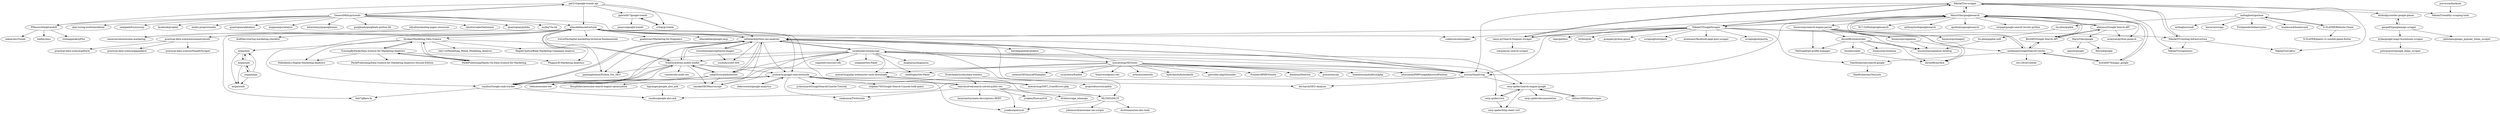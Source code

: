 digraph G {
"pat310/google-trends-api" -> "GeneralMills/pytrends"
"pat310/google-trends-api" -> "gabrielfs7/google-trends"
"pat310/google-trends-api" -> "x-fran/g-trends"
"pat310/google-trends-api" -> "PMassicotte/gtrendsR"
"pat310/google-trends-api" -> "eliasdabbas/advertools"
"pat310/google-trends-api" -> "sethblack/python-seo-analyzer"
"byukan/Marketing-Data-Science" -> "TrainingByPackt/Data-Science-for-Marketing-Analytics"
"byukan/Marketing-Data-Science" -> "PacktPublishing/Hands-On-Data-Science-for-Marketing"
"byukan/Marketing-Data-Science" -> "Phippsy/R-Marketing-Analytics"
"byukan/Marketing-Data-Science" -> "Nikhilkohli1/Digital-Marketing-Analytics" ["e"=1]
"byukan/Marketing-Data-Science" -> "tab114/Marketing_Mixed_Modelling_Analysis"
"byukan/Marketing-Data-Science" -> "mtpa/mds"
"byukan/Marketing-Data-Science" -> "HegdeChaitra/Bank-Marketing-Campaign-Analysis"
"eliasdabbas/advertools" -> "StanGirard/seo-audits-toolkit"
"eliasdabbas/advertools" -> "sethblack/python-seo-analyzer"
"eliasdabbas/advertools" -> "joshcarty/google-searchconsole"
"eliasdabbas/advertools" -> "MLTSEO/MLTS"
"eliasdabbas/advertools" -> "practical-data-science/ecommercetools"
"eliasdabbas/advertools" -> "draftdev/startup-marketing-checklist" ["e"=1]
"eliasdabbas/advertools" -> "ecoron/SerpScrap"
"eliasdabbas/advertools" -> "sundios/Google-rank-tracker"
"eliasdabbas/advertools" -> "trevorfox/digital-marketing-technical-fundamentals"
"eliasdabbas/advertools" -> "goabstract/Marketing-for-Engineers" ["e"=1]
"eliasdabbas/advertools" -> "cameronroe/awesome-marketing"
"eliasdabbas/advertools" -> "jamesaphoenix/Python_For_SEO"
"eliasdabbas/advertools" -> "eliasdabbas/google-serp"
"eliasdabbas/advertools" -> "byukan/Marketing-Data-Science"
"eliasdabbas/advertools" -> "beb7/gflare-tk"
"tasos-py/Search-Engines-Scraper" -> "soxoj/async-search-scraper"
"tasos-py/Search-Engines-Scraper" -> "NikolaiT/se-scraper"
"TrainingByPackt/Data-Science-for-Marketing-Analytics" -> "byukan/Marketing-Data-Science"
"TrainingByPackt/Data-Science-for-Marketing-Analytics" -> "PacktPublishing/Hands-On-Data-Science-for-Marketing"
"TrainingByPackt/Data-Science-for-Marketing-Analytics" -> "PacktPublishing/Data-Science-for-Marketing-Analytics-Second-Edition"
"TrainingByPackt/Data-Science-for-Marketing-Analytics" -> "Phippsy/R-Marketing-Analytics"
"TrainingByPackt/Data-Science-for-Marketing-Analytics" -> "Nikhilkohli1/Digital-Marketing-Analytics" ["e"=1]
"abenassi/Google-Search-API" -> "BirdAPI/Google-Search-API"
"abenassi/Google-Search-API" -> "MarioVilas/googlesearch"
"abenassi/Google-Search-API" -> "aviaryan/python-gsearch"
"abenassi/Google-Search-API" -> "MarioVilas/google"
"eyecatchup/SEOstats" -> "serphacker/serposcope"
"eyecatchup/SEOstats" -> "eyecatchup/php-webmaster-tools-downloads"
"eyecatchup/SEOstats" -> "sendtogeo/Seo-Panel"
"eyecatchup/SEOstats" -> "Yoast/wordpress-seo" ["e"=1]
"eyecatchup/SEOstats" -> "artesaos/seotools" ["e"=1]
"eyecatchup/SEOstats" -> "sethblack/python-seo-analyzer"
"eyecatchup/SEOstats" -> "hybridauth/hybridauth" ["e"=1]
"eyecatchup/SEOstats" -> "geocoder-php/Geocoder" ["e"=1]
"eyecatchup/SEOstats" -> "FriendsOfPHP/Goutte" ["e"=1]
"eyecatchup/SEOstats" -> "dmolsen/Detector" ["e"=1]
"eyecatchup/SEOstats" -> "psecio/iniscan" ["e"=1]
"eyecatchup/SEOstats" -> "brandonwamboldt/utilphp" ["e"=1]
"eyecatchup/SEOstats" -> "mtasuandi/PHPGoogleKeywordPosition"
"eyecatchup/SEOstats" -> "seomoz/SEOmozAPISamples"
"eyecatchup/SEOstats" -> "oscarotero/Embed" ["e"=1]
"NikolaiT/GoogleScraper" -> "NikolaiT/se-scraper"
"NikolaiT/GoogleScraper" -> "MarioVilas/googlesearch"
"NikolaiT/GoogleScraper" -> "ecoron/SerpScrap"
"NikolaiT/GoogleScraper" -> "NikolaiT/Crawling-Infrastructure"
"NikolaiT/GoogleScraper" -> "lorien/grab" ["e"=1]
"NikolaiT/GoogleScraper" -> "grangier/python-goose" ["e"=1]
"NikolaiT/GoogleScraper" -> "scrapinghub/splash" ["e"=1]
"NikolaiT/GoogleScraper" -> "minimaxir/facebook-page-post-scraper" ["e"=1]
"NikolaiT/GoogleScraper" -> "meibenjin/GoogleSearchCrawler"
"NikolaiT/GoogleScraper" -> "tasos-py/Search-Engines-Scraper"
"NikolaiT/GoogleScraper" -> "scrapinghub/portia" ["e"=1]
"NikolaiT/GoogleScraper" -> "codelucas/newspaper" ["e"=1]
"NikolaiT/GoogleScraper" -> "clips/pattern" ["e"=1]
"NikolaiT/GoogleScraper" -> "sethblack/python-seo-analyzer"
"NikolaiT/GoogleScraper" -> "DanMcInerney/search-google"
"meibenjin/GoogleSearchCrawler" -> "howie6879/magic_google"
"meibenjin/GoogleSearchCrawler" -> "MarioVilas/googlesearch"
"meibenjin/GoogleSearchCrawler" -> "BirdAPI/Google-Search-API"
"meibenjin/GoogleSearchCrawler" -> "xtt129/seCrawler"
"meibenjin/GoogleSearchCrawler" -> "DanMcInerney/search-google"
"eyecatchup/php-webmaster-tools-downloads" -> "eyecatchup/GWT_CrawlErrors-php"
"MarioVilas/googlesearch" -> "howie6879/magic_google"
"MarioVilas/googlesearch" -> "Nv7-GitHub/googlesearch"
"MarioVilas/googlesearch" -> "meibenjin/GoogleSearchCrawler"
"MarioVilas/googlesearch" -> "abenassi/Google-Search-API"
"MarioVilas/googlesearch" -> "anthonyhseb/googlesearch"
"MarioVilas/googlesearch" -> "BirdAPI/Google-Search-API"
"MarioVilas/googlesearch" -> "NikolaiT/GoogleScraper"
"MarioVilas/googlesearch" -> "opsdisk/yagooglesearch"
"MarioVilas/googlesearch" -> "NikolaiT/se-scraper"
"MarioVilas/googlesearch" -> "serpapi/google-search-results-python"
"MarioVilas/googlesearch" -> "tasos-py/Search-Engines-Scraper"
"MarioVilas/googlesearch" -> "ecoron/SerpScrap"
"MarioVilas/googlesearch" -> "aviaryan/python-gsearch"
"MarioVilas/googlesearch" -> "bisoncorps/search-engine-parser"
"imthaghost/goclone" -> "X-SLAYER/Website-Cloner"
"imthaghost/goclone" -> "Go-phie/gophie"
"imthaghost/goclone" -> "imthaghost/scdl"
"imthaghost/goclone" -> "lawzava/scrape"
"imthaghost/goclone" -> "PushpenderIndia/crypter" ["e"=1]
"imthaghost/goclone" -> "bombcrack/bombcrack"
"X-SLAYER/Website-Cloner" -> "X-SLAYER/plants-vs-zombie-game-flutter"
"X-SLAYER/Website-Cloner" -> "imthaghost/goclone"
"GeneralMills/pytrends" -> "pat310/google-trends-api"
"GeneralMills/pytrends" -> "PMassicotte/gtrendsR"
"GeneralMills/pytrends" -> "facebook/prophet" ["e"=1]
"GeneralMills/pytrends" -> "modin-project/modin" ["e"=1]
"GeneralMills/pytrends" -> "codelucas/newspaper" ["e"=1]
"GeneralMills/pytrends" -> "quantopian/alphalens" ["e"=1]
"GeneralMills/pytrends" -> "enigmampc/catalyst" ["e"=1]
"GeneralMills/pytrends" -> "eliasdabbas/advertools"
"GeneralMills/pytrends" -> "kotartemiy/pygooglenews" ["e"=1]
"GeneralMills/pytrends" -> "googleads/googleads-python-lib" ["e"=1]
"GeneralMills/pytrends" -> "cjhutto/vaderSentiment" ["e"=1]
"GeneralMills/pytrends" -> "quantopian/pyfolio" ["e"=1]
"GeneralMills/pytrends" -> "mrjbq7/ta-lib" ["e"=1]
"GeneralMills/pytrends" -> "alan-turing-institute/sktime" ["e"=1]
"GeneralMills/pytrends" -> "seatgeek/fuzzywuzzy" ["e"=1]
"lyyka/google-maps-businesses-scraper" -> "patxijuaristi/google_maps_scraper"
"MarioVilas/google" -> "Kerrick/google"
"MarioVilas/google" -> "opauth/google"
"jsoverson/hackium" -> "NikolaiT/stealthy-scraping-tools"
"sneg55/curatedseotools" -> "teles/awesome-seo" ["e"=1]
"sneg55/curatedseotools" -> "sethblack/python-seo-analyzer"
"sneg55/curatedseotools" -> "nazuke/SEOMacroscope"
"sneg55/curatedseotools" -> "thospfuller/awesome-search-engine-optimization"
"sneg55/curatedseotools" -> "sundios/Google-rank-tracker"
"sneg55/curatedseotools" -> "StanGirard/seo-audits-toolkit"
"PacktPublishing/Hands-On-Data-Science-for-Marketing" -> "byukan/Marketing-Data-Science"
"PacktPublishing/Hands-On-Data-Science-for-Marketing" -> "TrainingByPackt/Data-Science-for-Marketing-Analytics"
"practical-data-science/ecommercetools" -> "practical-data-science/gapandas4"
"practical-data-science/ecommercetools" -> "practical-data-science/ShopifyScraper"
"practical-data-science/ecommercetools" -> "practical-data-science/gilfoyle"
"NikolaiT/Crawling-Infrastructure" -> "NikolaiT/se-scraper"
"NikolaiT/Crawling-Infrastructure" -> "NikolaiT/scrapeulous"
"NikolaiT/Crawling-Infrastructure" -> "NikolaiT/struktur"
"BirdAPI/Google-Search-API" -> "abenassi/Google-Search-API"
"BirdAPI/Google-Search-API" -> "MarioVilas/googlesearch"
"BirdAPI/Google-Search-API" -> "meibenjin/GoogleSearchCrawler"
"howie6879/magic_google" -> "meibenjin/GoogleSearchCrawler"
"howie6879/magic_google" -> "MarioVilas/googlesearch"
"ecoron/SerpScrap" -> "sethblack/python-seo-analyzer"
"ecoron/SerpScrap" -> "devharsh/SEO-Analysis"
"ecoron/SerpScrap" -> "serp-spider/search-engine-google"
"ecoron/SerpScrap" -> "sundios/people-also-ask"
"sethblack/python-seo-analyzer" -> "StanGirard/seo-audits-toolkit"
"sethblack/python-seo-analyzer" -> "eliasdabbas/advertools"
"sethblack/python-seo-analyzer" -> "ecoron/SerpScrap"
"sethblack/python-seo-analyzer" -> "sundios/Google-rank-tracker"
"sethblack/python-seo-analyzer" -> "yushulx/crawl-404"
"sethblack/python-seo-analyzer" -> "sneg55/curatedseotools"
"sethblack/python-seo-analyzer" -> "victordomingos/optimize-images"
"sethblack/python-seo-analyzer" -> "teles/awesome-seo" ["e"=1]
"sethblack/python-seo-analyzer" -> "serphacker/serposcope"
"sethblack/python-seo-analyzer" -> "jamesaphoenix/Python_For_SEO"
"sethblack/python-seo-analyzer" -> "MLTSEO/MLTS"
"sethblack/python-seo-analyzer" -> "bartdag/pylinkvalidator"
"sethblack/python-seo-analyzer" -> "joshcarty/google-searchconsole"
"sethblack/python-seo-analyzer" -> "nazuke/SEOMacroscope"
"sethblack/python-seo-analyzer" -> "devharsh/SEO-Analysis"
"gaspa93/googlemaps-scraper" -> "lyyka/google-maps-businesses-scraper"
"gaspa93/googlemaps-scraper" -> "philshem/gmaps_popular_times_scraper" ["e"=1]
"gaspa93/googlemaps-scraper" -> "drobnikj/crawler-google-places"
"serphacker/serposcope" -> "eyecatchup/SEOstats"
"serphacker/serposcope" -> "sethblack/python-seo-analyzer"
"serphacker/serposcope" -> "nazuke/SEOMacroscope"
"serphacker/serposcope" -> "teles/awesome-seo" ["e"=1]
"serphacker/serposcope" -> "sneg55/curatedseotools"
"serphacker/serposcope" -> "ecoron/SerpScrap"
"serphacker/serposcope" -> "sendtogeo/Seo-Panel"
"serphacker/serposcope" -> "StanGirard/seo-audits-toolkit"
"serphacker/serposcope" -> "eyecatchup/php-webmaster-tools-downloads"
"serphacker/serposcope" -> "Asqatasun/Asqatasun" ["e"=1]
"serphacker/serposcope" -> "serp-spider/search-engine-google"
"serphacker/serposcope" -> "sundios/Google-rank-tracker"
"serphacker/serposcope" -> "cogniteev/oncrawl-elk"
"serphacker/serposcope" -> "serp-spider/core"
"serphacker/serposcope" -> "seopanel/Seo-Panel"
"NikolaiT/se-scraper" -> "NikolaiT/Crawling-Infrastructure"
"NikolaiT/se-scraper" -> "NikolaiT/GoogleScraper"
"NikolaiT/se-scraper" -> "tasos-py/Search-Engines-Scraper"
"NikolaiT/se-scraper" -> "ecoron/SerpScrap"
"NikolaiT/se-scraper" -> "NikolaiT/struktur"
"NikolaiT/se-scraper" -> "NikolaiT/stealthy-scraping-tools"
"NikolaiT/se-scraper" -> "NikolaiT/scrapeulous"
"NikolaiT/se-scraper" -> "drobnikj/crawler-google-places"
"NikolaiT/se-scraper" -> "MarioVilas/googlesearch"
"DanMcInerney/search-google" -> "DanMcInerney/SecLists"
"bisoncorps/search-engine-parser" -> "bisoncorps/signalum-desktop"
"bisoncorps/search-engine-parser" -> "bisoncorps/signalum"
"bisoncorps/search-engine-parser" -> "deven96/mythra"
"bisoncorps/search-engine-parser" -> "deven96/whatsticker"
"bisoncorps/search-engine-parser" -> "bisoncorps/imageQ"
"bisoncorps/search-engine-parser" -> "MeNsaaH/git-profile-manager"
"searchsolved/search-solved-public-seo" -> "jroakes/ForecastGA"
"searchsolved/search-solved-public-seo" -> "ranksense/Twittorials"
"searchsolved/search-solved-public-seo" -> "joshcarty/google-searchconsole"
"searchsolved/search-solved-public-seo" -> "MLTSEO/MLTS"
"searchsolved/search-solved-public-seo" -> "drohe/scrape_sitemaps"
"searchsolved/search-solved-public-seo" -> "lazarinastoy/meta-descriptions-BERT"
"searchsolved/search-solved-public-seo" -> "jroakes/querycat"
"bisohns/saido" -> "deven96/mythra"
"serp-spider/search-engine-google" -> "serp-spider/core"
"serp-spider/search-engine-google" -> "serp-spider/http-client-curl"
"serp-spider/search-engine-google" -> "Athlon1600/SerpScraper"
"serp-spider/search-engine-google" -> "serp-spider/documentation"
"serp-spider/core" -> "serp-spider/search-engine-google"
"serp-spider/core" -> "serp-spider/http-client-curl"
"deven96/whatsticker" -> "bisohns/saido"
"deven96/whatsticker" -> "deven96/mythra"
"deven96/whatsticker" -> "bisoncorps/waihona"
"deven96/whatsticker" -> "bisoncorps/signalum-desktop"
"deven96/whatsticker" -> "MeNsaaH/git-profile-manager"
"mtpa/mds" -> "mtpa/sads"
"mtpa/mds" -> "mtpa/wnds"
"mtpa/mtpa" -> "mtpa/sads"
"mtpa/mtpa" -> "mtpa/wnds"
"mtpa/mtpa" -> "mtpa/mds"
"mtpa/sads" -> "mtpa/mds"
"mtpa/sads" -> "mtpa/wnds"
"mtpa/sads" -> "mtpa/mtpa"
"debrouwere/google-analytics" -> "joshcarty/google-searchconsole"
"drobnikj/crawler-google-places" -> "gaspa93/googlemaps-scraper"
"Athlon1600/SerpScraper" -> "serp-spider/search-engine-google"
"FrontAnalyticsInc/data-winners" -> "searchsolved/search-solved-public-seo"
"FrontAnalyticsInc/data-winners" -> "projectdiscovery/pdtm" ["e"=1]
"StanGirard/seo-audits-toolkit" -> "sethblack/python-seo-analyzer"
"StanGirard/seo-audits-toolkit" -> "eliasdabbas/advertools"
"StanGirard/seo-audits-toolkit" -> "sundios/Google-rank-tracker"
"StanGirard/seo-audits-toolkit" -> "jamesaphoenix/Python_For_SEO"
"StanGirard/seo-audits-toolkit" -> "nazuke/SEOMacroscope"
"StanGirard/seo-audits-toolkit" -> "ecoron/SerpScrap"
"StanGirard/seo-audits-toolkit" -> "sneg55/curatedseotools"
"StanGirard/seo-audits-toolkit" -> "viasite/site-audit-seo"
"StanGirard/seo-audits-toolkit" -> "joshcarty/google-searchconsole"
"StanGirard/seo-audits-toolkit" -> "teles/awesome-seo" ["e"=1]
"PMassicotte/gtrendsR" -> "mkearney/rtweet" ["e"=1]
"PMassicotte/gtrendsR" -> "hadley/emo" ["e"=1]
"PMassicotte/gtrendsR" -> "strengejacke/sjPlot" ["e"=1]
"eibrahim/landing-pages-resources" -> "cameronroe/awesome-marketing"
"joshcarty/google-searchconsole" -> "ranksense/Twittorials"
"joshcarty/google-searchconsole" -> "sundios/Google-rank-tracker"
"joshcarty/google-searchconsole" -> "debrouwere/google-analytics"
"joshcarty/google-searchconsole" -> "jcchouinard/GoogleSearchConsole-Tutorial"
"joshcarty/google-searchconsole" -> "jroakes/querycat"
"joshcarty/google-searchconsole" -> "stephan765/Google-Search-Console-bulk-query"
"joshcarty/google-searchconsole" -> "searchsolved/search-solved-public-seo"
"sundios/Google-rank-tracker" -> "joshcarty/google-searchconsole"
"sundios/Google-rank-tracker" -> "beb7/gflare-tk"
"sundios/Google-rank-tracker" -> "sundios/people-also-ask"
"sundios/Google-rank-tracker" -> "sethblack/python-seo-analyzer"
"sundios/Google-rank-tracker" -> "StanGirard/seo-audits-toolkit"
"Go-phie/gophie-web" -> "bisoncorps/signalum-desktop"
"lagranges/people_also_ask" -> "sundios/people-also-ask"
"Go-phie/gophie" -> "Go-phie/gophie-web"
"x-fran/g-trends" -> "gabrielfs7/google-trends"
"victordomingos/optimize-images" -> "sethblack/python-seo-analyzer"
"victordomingos/optimize-images" -> "yushulx/crawl-404"
"MLTSEO/MLTS" -> "johnmurch/awesome-seo-scripts"
"MLTSEO/MLTS" -> "jroakes/querycat"
"MLTSEO/MLTS" -> "dsottimano/seo-dev-tools"
"eyecatchup/GWT_CrawlErrors-php" -> "eyecatchup/php-webmaster-tools-downloads"
"gabrielfs7/google-trends" -> "x-fran/g-trends"
"gabrielfs7/google-trends" -> "jonasva/google-trends"
"bisoncorps/signalum" -> "bisoncorps/signalum-desktop"
"bisoncorps/signalum" -> "deven96/mythra"
"pat310/google-trends-api" ["l"="26.398,-18.808"]
"GeneralMills/pytrends" ["l"="26.37,-18.782"]
"gabrielfs7/google-trends" ["l"="26.357,-18.835"]
"x-fran/g-trends" ["l"="26.376,-18.835"]
"PMassicotte/gtrendsR" ["l"="26.337,-18.802"]
"eliasdabbas/advertools" ["l"="26.46,-18.819"]
"sethblack/python-seo-analyzer" ["l"="26.5,-18.77"]
"byukan/Marketing-Data-Science" ["l"="26.385,-18.925"]
"TrainingByPackt/Data-Science-for-Marketing-Analytics" ["l"="26.38,-18.961"]
"PacktPublishing/Hands-On-Data-Science-for-Marketing" ["l"="26.365,-18.944"]
"Phippsy/R-Marketing-Analytics" ["l"="26.397,-18.951"]
"Nikhilkohli1/Digital-Marketing-Analytics" ["l"="23.902,33.318"]
"tab114/Marketing_Mixed_Modelling_Analysis" ["l"="26.358,-18.919"]
"mtpa/mds" ["l"="26.333,-18.954"]
"HegdeChaitra/Bank-Marketing-Campaign-Analysis" ["l"="26.41,-18.937"]
"StanGirard/seo-audits-toolkit" ["l"="26.499,-18.792"]
"joshcarty/google-searchconsole" ["l"="26.523,-18.839"]
"MLTSEO/MLTS" ["l"="26.503,-18.847"]
"practical-data-science/ecommercetools" ["l"="26.422,-18.863"]
"draftdev/startup-marketing-checklist" ["l"="27.442,-19.623"]
"ecoron/SerpScrap" ["l"="26.507,-18.721"]
"sundios/Google-rank-tracker" ["l"="26.511,-18.802"]
"trevorfox/digital-marketing-technical-fundamentals" ["l"="26.448,-18.851"]
"goabstract/Marketing-for-Engineers" ["l"="27.696,-19.572"]
"cameronroe/awesome-marketing" ["l"="26.46,-18.891"]
"jamesaphoenix/Python_For_SEO" ["l"="26.468,-18.79"]
"eliasdabbas/google-serp" ["l"="26.433,-18.829"]
"beb7/gflare-tk" ["l"="26.489,-18.818"]
"tasos-py/Search-Engines-Scraper" ["l"="26.52,-18.642"]
"soxoj/async-search-scraper" ["l"="26.547,-18.657"]
"NikolaiT/se-scraper" ["l"="26.508,-18.623"]
"PacktPublishing/Data-Science-for-Marketing-Analytics-Second-Edition" ["l"="26.378,-18.992"]
"abenassi/Google-Search-API" ["l"="26.523,-18.535"]
"BirdAPI/Google-Search-API" ["l"="26.495,-18.557"]
"MarioVilas/googlesearch" ["l"="26.495,-18.582"]
"aviaryan/python-gsearch" ["l"="26.5,-18.522"]
"MarioVilas/google" ["l"="26.568,-18.482"]
"eyecatchup/SEOstats" ["l"="26.586,-18.729"]
"serphacker/serposcope" ["l"="26.558,-18.764"]
"eyecatchup/php-webmaster-tools-downloads" ["l"="26.618,-18.747"]
"sendtogeo/Seo-Panel" ["l"="26.591,-18.753"]
"Yoast/wordpress-seo" ["l"="9.842,-36.727"]
"artesaos/seotools" ["l"="-25.937,-39.985"]
"hybridauth/hybridauth" ["l"="-28.106,-41.082"]
"geocoder-php/Geocoder" ["l"="-24.365,-42.884"]
"FriendsOfPHP/Goutte" ["l"="-24.406,-42.999"]
"dmolsen/Detector" ["l"="11.209,-34.011"]
"psecio/iniscan" ["l"="-24.471,-42.86"]
"brandonwamboldt/utilphp" ["l"="-24.414,-42.783"]
"mtasuandi/PHPGoogleKeywordPosition" ["l"="26.606,-18.701"]
"seomoz/SEOmozAPISamples" ["l"="26.635,-18.709"]
"oscarotero/Embed" ["l"="-24.405,-42.846"]
"NikolaiT/GoogleScraper" ["l"="26.487,-18.65"]
"NikolaiT/Crawling-Infrastructure" ["l"="26.54,-18.628"]
"lorien/grab" ["l"="22.595,4.102"]
"grangier/python-goose" ["l"="20.208,2.506"]
"scrapinghub/splash" ["l"="16.269,5.702"]
"minimaxir/facebook-page-post-scraper" ["l"="-4.775,-45.203"]
"meibenjin/GoogleSearchCrawler" ["l"="26.467,-18.592"]
"scrapinghub/portia" ["l"="16.191,5.717"]
"codelucas/newspaper" ["l"="20.232,2.453"]
"clips/pattern" ["l"="27.254,33.866"]
"DanMcInerney/search-google" ["l"="26.452,-18.628"]
"howie6879/magic_google" ["l"="26.463,-18.569"]
"xtt129/seCrawler" ["l"="26.429,-18.582"]
"eyecatchup/GWT_CrawlErrors-php" ["l"="26.645,-18.748"]
"Nv7-GitHub/googlesearch" ["l"="26.468,-18.533"]
"anthonyhseb/googlesearch" ["l"="26.528,-18.572"]
"opsdisk/yagooglesearch" ["l"="26.548,-18.56"]
"serpapi/google-search-results-python" ["l"="26.436,-18.545"]
"bisoncorps/search-engine-parser" ["l"="26.453,-18.468"]
"imthaghost/goclone" ["l"="26.405,-18.265"]
"X-SLAYER/Website-Cloner" ["l"="26.409,-18.233"]
"Go-phie/gophie" ["l"="26.42,-18.315"]
"imthaghost/scdl" ["l"="26.433,-18.258"]
"lawzava/scrape" ["l"="26.372,-18.252"]
"PushpenderIndia/crypter" ["l"="-10.08,-44.024"]
"bombcrack/bombcrack" ["l"="26.385,-18.279"]
"X-SLAYER/plants-vs-zombie-game-flutter" ["l"="26.41,-18.206"]
"facebook/prophet" ["l"="25.279,33.861"]
"modin-project/modin" ["l"="25.404,33.956"]
"quantopian/alphalens" ["l"="21.769,32.75"]
"enigmampc/catalyst" ["l"="21.088,31.153"]
"kotartemiy/pygooglenews" ["l"="20.071,2.354"]
"googleads/googleads-python-lib" ["l"="-5.145,-45.173"]
"cjhutto/vaderSentiment" ["l"="29.837,32.735"]
"quantopian/pyfolio" ["l"="21.749,32.741"]
"mrjbq7/ta-lib" ["l"="21.693,32.753"]
"alan-turing-institute/sktime" ["l"="22.455,36.025"]
"seatgeek/fuzzywuzzy" ["l"="29.592,32.784"]
"lyyka/google-maps-businesses-scraper" ["l"="26.342,-18.596"]
"patxijuaristi/google_maps_scraper" ["l"="26.318,-18.59"]
"Kerrick/google" ["l"="26.603,-18.465"]
"opauth/google" ["l"="26.574,-18.449"]
"jsoverson/hackium" ["l"="26.616,-18.592"]
"NikolaiT/stealthy-scraping-tools" ["l"="26.576,-18.604"]
"sneg55/curatedseotools" ["l"="26.529,-18.792"]
"teles/awesome-seo" ["l"="27.24,-19.51"]
"nazuke/SEOMacroscope" ["l"="26.529,-18.771"]
"thospfuller/awesome-search-engine-optimization" ["l"="26.558,-18.818"]
"practical-data-science/gapandas4" ["l"="26.408,-18.883"]
"practical-data-science/ShopifyScraper" ["l"="26.424,-18.885"]
"practical-data-science/gilfoyle" ["l"="26.398,-18.871"]
"NikolaiT/scrapeulous" ["l"="26.55,-18.611"]
"NikolaiT/struktur" ["l"="26.534,-18.605"]
"devharsh/SEO-Analysis" ["l"="26.503,-18.742"]
"serp-spider/search-engine-google" ["l"="26.58,-18.782"]
"sundios/people-also-ask" ["l"="26.484,-18.743"]
"yushulx/crawl-404" ["l"="26.465,-18.768"]
"victordomingos/optimize-images" ["l"="26.463,-18.752"]
"bartdag/pylinkvalidator" ["l"="26.527,-18.74"]
"gaspa93/googlemaps-scraper" ["l"="26.376,-18.606"]
"philshem/gmaps_popular_times_scraper" ["l"="20.375,27.7"]
"drobnikj/crawler-google-places" ["l"="26.413,-18.612"]
"Asqatasun/Asqatasun" ["l"="29.053,-28.763"]
"cogniteev/oncrawl-elk" ["l"="26.598,-18.772"]
"serp-spider/core" ["l"="26.579,-18.8"]
"seopanel/Seo-Panel" ["l"="26.618,-18.777"]
"DanMcInerney/SecLists" ["l"="26.432,-18.638"]
"bisoncorps/signalum-desktop" ["l"="26.445,-18.417"]
"bisoncorps/signalum" ["l"="26.461,-18.436"]
"deven96/mythra" ["l"="26.444,-18.439"]
"deven96/whatsticker" ["l"="26.426,-18.437"]
"bisoncorps/imageQ" ["l"="26.432,-18.475"]
"MeNsaaH/git-profile-manager" ["l"="26.429,-18.456"]
"searchsolved/search-solved-public-seo" ["l"="26.551,-18.878"]
"jroakes/ForecastGA" ["l"="26.555,-18.909"]
"ranksense/Twittorials" ["l"="26.558,-18.859"]
"drohe/scrape_sitemaps" ["l"="26.576,-18.883"]
"lazarinastoy/meta-descriptions-BERT" ["l"="26.567,-18.895"]
"jroakes/querycat" ["l"="26.534,-18.858"]
"bisohns/saido" ["l"="26.425,-18.417"]
"serp-spider/http-client-curl" ["l"="26.594,-18.805"]
"Athlon1600/SerpScraper" ["l"="26.611,-18.802"]
"serp-spider/documentation" ["l"="26.6,-18.791"]
"bisoncorps/waihona" ["l"="26.401,-18.428"]
"mtpa/sads" ["l"="26.313,-18.958"]
"mtpa/wnds" ["l"="26.322,-18.973"]
"mtpa/mtpa" ["l"="26.305,-18.972"]
"debrouwere/google-analytics" ["l"="26.52,-18.87"]
"FrontAnalyticsInc/data-winners" ["l"="26.587,-18.918"]
"projectdiscovery/pdtm" ["l"="-8.542,-46.319"]
"viasite/site-audit-seo" ["l"="26.484,-18.834"]
"mkearney/rtweet" ["l"="19.629,42.434"]
"hadley/emo" ["l"="20.247,43.466"]
"strengejacke/sjPlot" ["l"="20.15,43.36"]
"eibrahim/landing-pages-resources" ["l"="26.465,-18.938"]
"jcchouinard/GoogleSearchConsole-Tutorial" ["l"="26.552,-18.843"]
"stephan765/Google-Search-Console-bulk-query" ["l"="26.525,-18.889"]
"Go-phie/gophie-web" ["l"="26.433,-18.364"]
"lagranges/people_also_ask" ["l"="26.455,-18.721"]
"johnmurch/awesome-seo-scripts" ["l"="26.496,-18.881"]
"dsottimano/seo-dev-tools" ["l"="26.488,-18.866"]
"jonasva/google-trends" ["l"="26.333,-18.849"]
}